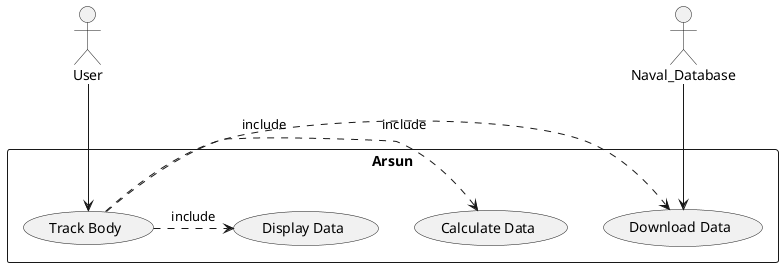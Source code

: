 @startuml

skinparam packageStyle rect

actor User

actor Naval_Database

rectangle Arsun {

User --> (Track Body)

(Track Body) .> (Download Data) : include

(Track Body) .> (Calculate Data) : include

Naval_Database --> (Download Data)

(Track Body) .> (Display Data) : include

}


@enduml